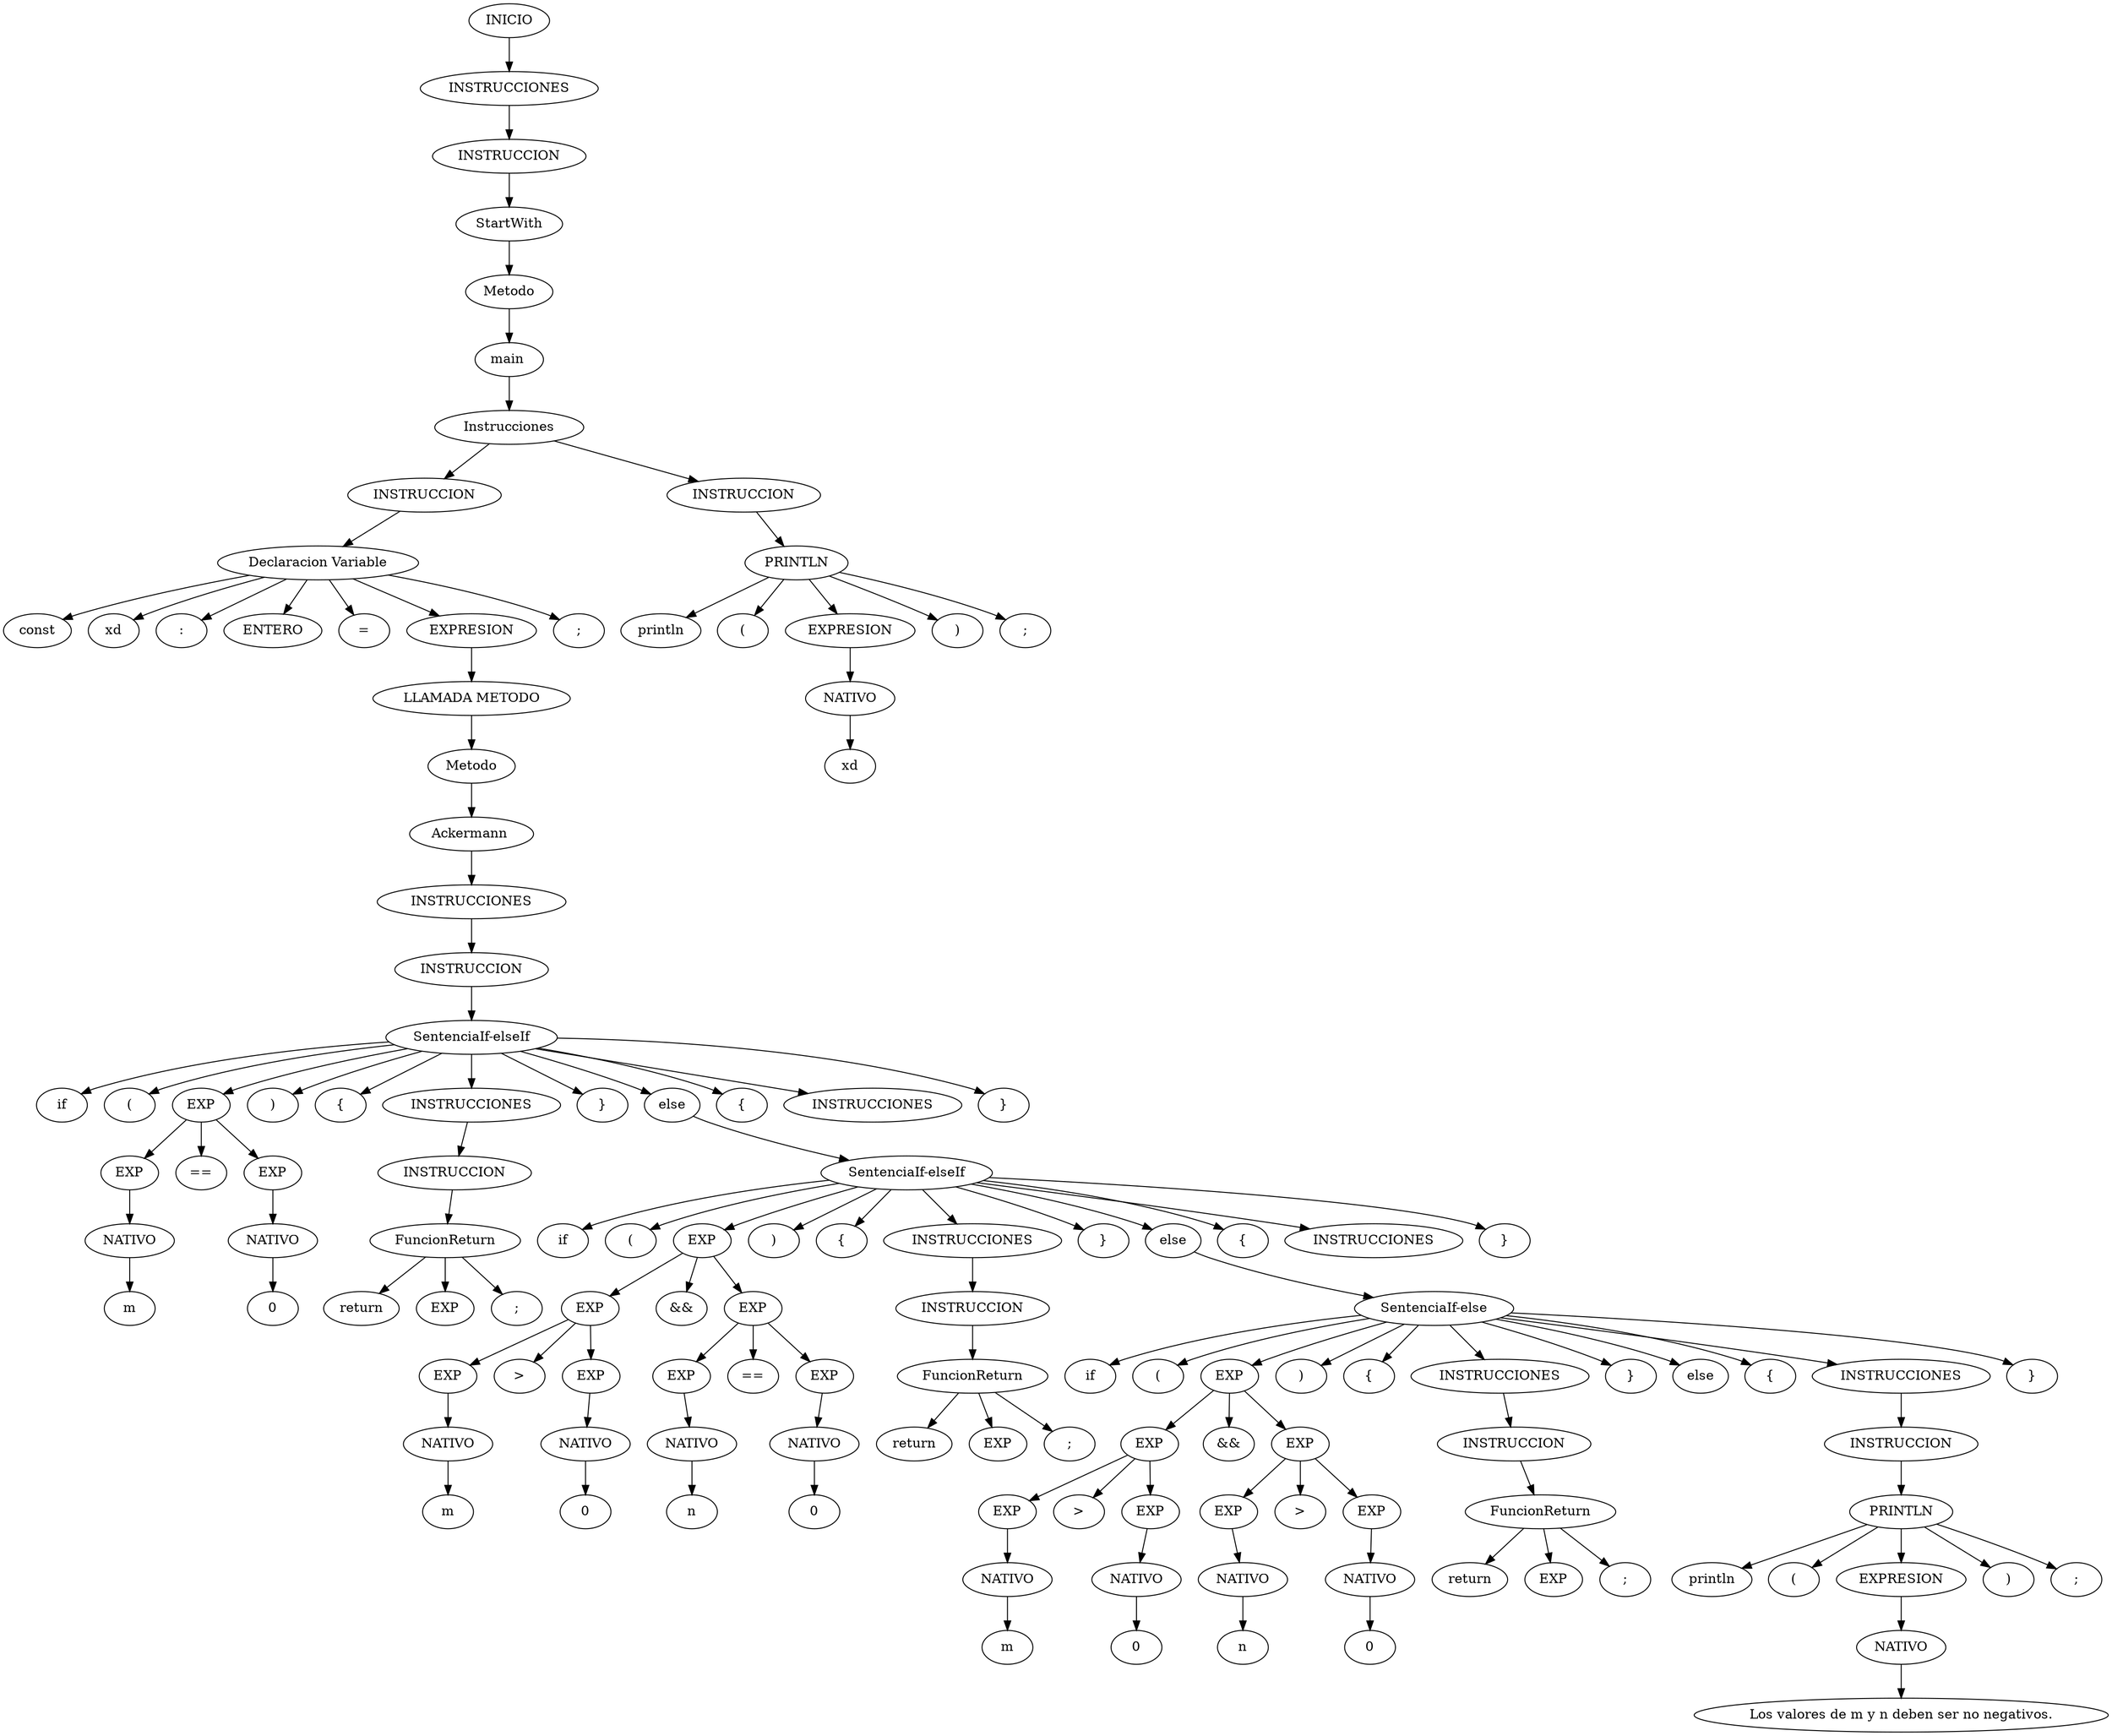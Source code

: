 digraph ast{
nINICIO[label="INICIO"];
nINSTRUCCIONES[label="INSTRUCCIONES"];
nINICIO -> nINSTRUCCIONES;
n1[label="INSTRUCCION"];
nINSTRUCCIONES -> n1;
n1 -> n2;
n2[label="StartWith"];
n3[label="Metodo"];
n4[label="main "];
n5[label=" Instrucciones "];
n2->n3;
n3->n4;
n4->n5;
 n6[label="INSTRUCCION"];
n5-> n6;
n6 ->n7;
n7[label="Declaracion Variable"];
n8[label="const"];
n9[label="xd"];
n10[label=":"];
n11[label="ENTERO"];
n12[label="="];
n13[label="EXPRESION"];
n14[label=";"];
n7 ->n8;
n7 ->n9;
n7 ->n10;
n7 ->n11;
n7 ->n12;
n7 ->n13;
n7 ->n14;
n13 -> n15;
n15[label="LLAMADA METODO"];
n16[label="Metodo"];
n17[label="Ackermann "];
n18[label=" INSTRUCCIONES "];
n15->n16;
n16->n17;
n17->n18;
 n19[label="INSTRUCCION"];
n18-> n19;
n19 ->n20;
n20[label="SentenciaIf-elseIf"];
n21[label="if"];
n22[label="("];
n23[label="EXP"];
n24[label=")"];
n25[label="{"];
n26[label="INSTRUCCIONES"];
n27[label="}"];
n28[label="else"];
n29[label="{"];
n30[label="INSTRUCCIONES"];
n31[label="}"];
n20 ->n21;
n20 ->n22;
n20 ->n23;
n20 ->n24;
n20 ->n25;
n20 ->n26;
n20 ->n27;
n20 ->n28;
n20 ->n29;
n20 ->n30;
n20 ->n31;
n23 -> n32;
n23 ->n33;
n23 ->n34;
n32[label="EXP"];
n33[label="=="];
n34[label="EXP"];
n32 -> n35;
n35[label="NATIVO"];
n36[label="m"];
n35 -> n36;
n34 -> n37;
n37[label="NATIVO"];
n38[label="0"];
n37 -> n38;
n39[label="INSTRUCCION"];
n26-> n39;
n39 ->n40;
n40[label="FuncionReturn"];
n41[label="return"];
n42[label="EXP"];
n43[label=";"];
n40 ->n41;
n40 ->n42;
n40 ->n43;
n28 ->n44;
n44[label="SentenciaIf-elseIf"];
n45[label="if"];
n46[label="("];
n47[label="EXP"];
n48[label=")"];
n49[label="{"];
n50[label="INSTRUCCIONES"];
n51[label="}"];
n52[label="else"];
n53[label="{"];
n54[label="INSTRUCCIONES"];
n55[label="}"];
n44 ->n45;
n44 ->n46;
n44 ->n47;
n44 ->n48;
n44 ->n49;
n44 ->n50;
n44 ->n51;
n44 ->n52;
n44 ->n53;
n44 ->n54;
n44 ->n55;
n47 -> n56;
n47 ->n57;
n47 ->n58;
n56[label="EXP"];
n57[label="&&"];
n58[label="EXP"];
n56 -> n59;
n56 ->n60;
n56 ->n61;
n59[label="EXP"];
n60[label=">"];
n61[label="EXP"];
n59 -> n62;
n62[label="NATIVO"];
n63[label="m"];
n62 -> n63;
n61 -> n64;
n64[label="NATIVO"];
n65[label="0"];
n64 -> n65;
n58 -> n66;
n58 ->n67;
n58 ->n68;
n66[label="EXP"];
n67[label="=="];
n68[label="EXP"];
n66 -> n69;
n69[label="NATIVO"];
n70[label="n"];
n69 -> n70;
n68 -> n71;
n71[label="NATIVO"];
n72[label="0"];
n71 -> n72;
n73[label="INSTRUCCION"];
n50-> n73;
n73 ->n74;
n74[label="FuncionReturn"];
n75[label="return"];
n76[label="EXP"];
n77[label=";"];
n74 ->n75;
n74 ->n76;
n74 ->n77;
n52 ->n78;
n78[label="SentenciaIf-else"];
n79[label="if"];
n80[label="("];
n81[label="EXP"];
n82[label=")"];
n83[label="{"];
n84[label="INSTRUCCIONES"];
n85[label="}"];
n86[label="else"];
n87[label="{"];
n88[label="INSTRUCCIONES"];
n89[label="}"];
n78 ->n79;
n78 ->n80;
n78 ->n81;
n78 ->n82;
n78 ->n83;
n78 ->n84;
n78 ->n85;
n78 ->n86;
n78 ->n87;
n78 ->n88;
n78 ->n89;
n81 -> n90;
n81 ->n91;
n81 ->n92;
n90[label="EXP"];
n91[label="&&"];
n92[label="EXP"];
n90 -> n93;
n90 ->n94;
n90 ->n95;
n93[label="EXP"];
n94[label=">"];
n95[label="EXP"];
n93 -> n96;
n96[label="NATIVO"];
n97[label="m"];
n96 -> n97;
n95 -> n98;
n98[label="NATIVO"];
n99[label="0"];
n98 -> n99;
n92 -> n100;
n92 ->n101;
n92 ->n102;
n100[label="EXP"];
n101[label=">"];
n102[label="EXP"];
n100 -> n103;
n103[label="NATIVO"];
n104[label="n"];
n103 -> n104;
n102 -> n105;
n105[label="NATIVO"];
n106[label="0"];
n105 -> n106;
n107[label="INSTRUCCION"];
n84-> n107;
n107 ->n108;
n108[label="FuncionReturn"];
n109[label="return"];
n110[label="EXP"];
n111[label=";"];
n108 ->n109;
n108 ->n110;
n108 ->n111;
n112[label="INSTRUCCION"];
n88-> n112;
n113[label="PRINTLN"];
n112 -> n113;
n114[label="println"];
n115[label="("];
n116[label="EXPRESION"];
n117[label=")"];
n118[label=";"];
n113 -> n114;
n113 -> n115;
n113 -> n116;
n113 -> n117;
n113 -> n118;
n116 -> n119;
n119[label="NATIVO"];
n120[label="Los valores de m y n deben ser no negativos."];
n119 -> n120;
n121[label="INSTRUCCION"];
n5-> n121;
n122[label="PRINTLN"];
n121 -> n122;
n123[label="println"];
n124[label="("];
n125[label="EXPRESION"];
n126[label=")"];
n127[label=";"];
n122 -> n123;
n122 -> n124;
n122 -> n125;
n122 -> n126;
n122 -> n127;
n125 -> n128;
n128[label="NATIVO"];
n129[label="xd"];
n128 -> n129;

}